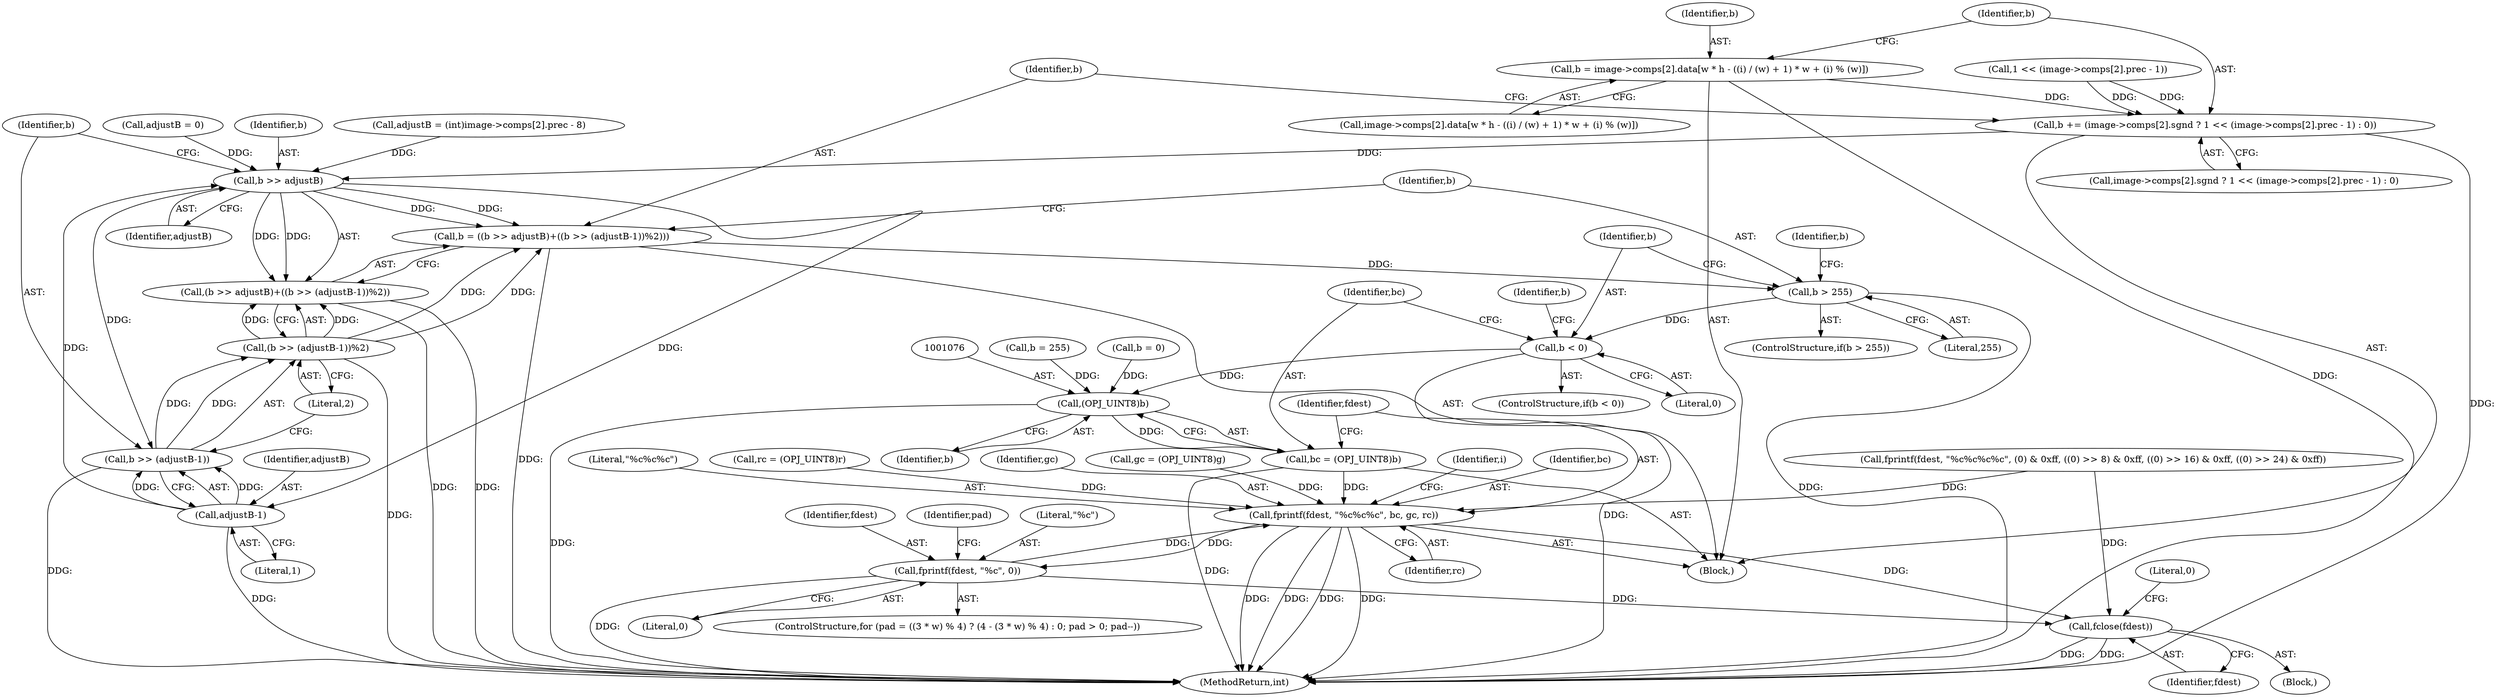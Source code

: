 digraph "0_openjpeg_15f081c89650dccee4aa4ae66f614c3fdb268767_3@array" {
"1000997" [label="(Call,b = image->comps[2].data[w * h - ((i) / (w) + 1) * w + (i) % (w)])"];
"1001023" [label="(Call,b += (image->comps[2].sgnd ? 1 << (image->comps[2].prec - 1) : 0))"];
"1001048" [label="(Call,b >> adjustB)"];
"1001045" [label="(Call,b = ((b >> adjustB)+((b >> (adjustB-1))%2)))"];
"1001059" [label="(Call,b > 255)"];
"1001067" [label="(Call,b < 0)"];
"1001075" [label="(Call,(OPJ_UINT8)b)"];
"1001073" [label="(Call,bc = (OPJ_UINT8)b)"];
"1001078" [label="(Call,fprintf(fdest, \"%c%c%c\", bc, gc, rc))"];
"1001115" [label="(Call,fprintf(fdest, \"%c\", 0))"];
"1001119" [label="(Call,fclose(fdest))"];
"1001047" [label="(Call,(b >> adjustB)+((b >> (adjustB-1))%2))"];
"1001052" [label="(Call,b >> (adjustB-1))"];
"1001051" [label="(Call,(b >> (adjustB-1))%2)"];
"1001054" [label="(Call,adjustB-1)"];
"1001045" [label="(Call,b = ((b >> adjustB)+((b >> (adjustB-1))%2)))"];
"1001119" [label="(Call,fclose(fdest))"];
"1000999" [label="(Call,image->comps[2].data[w * h - ((i) / (w) + 1) * w + (i) % (w)])"];
"1001118" [label="(Literal,0)"];
"1001055" [label="(Identifier,adjustB)"];
"1001047" [label="(Call,(b >> adjustB)+((b >> (adjustB-1))%2))"];
"1001049" [label="(Identifier,b)"];
"1001742" [label="(Literal,0)"];
"1001023" [label="(Call,b += (image->comps[2].sgnd ? 1 << (image->comps[2].prec - 1) : 0))"];
"1001077" [label="(Identifier,b)"];
"1001063" [label="(Identifier,b)"];
"1001082" [label="(Identifier,gc)"];
"1001116" [label="(Identifier,fdest)"];
"1001056" [label="(Literal,1)"];
"1001058" [label="(ControlStructure,if(b > 255))"];
"1001093" [label="(ControlStructure,for (pad = ((3 * w) % 4) ? (4 - (3 * w) % 4) : 0; pad > 0; pad--))"];
"1001057" [label="(Literal,2)"];
"1001046" [label="(Identifier,b)"];
"1001051" [label="(Call,(b >> (adjustB-1))%2)"];
"1001743" [label="(MethodReturn,int)"];
"1000791" [label="(Call,adjustB = (int)image->comps[2].prec - 8)"];
"1001050" [label="(Identifier,adjustB)"];
"1001059" [label="(Call,b > 255)"];
"1001062" [label="(Call,b = 255)"];
"1001048" [label="(Call,b >> adjustB)"];
"1001024" [label="(Identifier,b)"];
"1001025" [label="(Call,image->comps[2].sgnd ? 1 << (image->comps[2].prec - 1) : 0)"];
"1001083" [label="(Identifier,rc)"];
"1001088" [label="(Identifier,i)"];
"1001114" [label="(Identifier,pad)"];
"1001075" [label="(Call,(OPJ_UINT8)b)"];
"1000814" [label="(Call,adjustB = 0)"];
"1001053" [label="(Identifier,b)"];
"1001081" [label="(Identifier,bc)"];
"1001060" [label="(Identifier,b)"];
"1001071" [label="(Identifier,b)"];
"1001061" [label="(Literal,255)"];
"1001079" [label="(Identifier,fdest)"];
"1000828" [label="(Block,)"];
"1001068" [label="(Identifier,b)"];
"1001069" [label="(Literal,0)"];
"1000998" [label="(Identifier,b)"];
"1001078" [label="(Call,fprintf(fdest, \"%c%c%c\", bc, gc, rc))"];
"1001117" [label="(Literal,\"%c\")"];
"1000253" [label="(Block,)"];
"1001033" [label="(Call,1 << (image->comps[2].prec - 1))"];
"1001070" [label="(Call,b = 0)"];
"1001080" [label="(Literal,\"%c%c%c\")"];
"1001067" [label="(Call,b < 0)"];
"1001052" [label="(Call,b >> (adjustB-1))"];
"1000997" [label="(Call,b = image->comps[2].data[w * h - ((i) / (w) + 1) * w + (i) % (w)])"];
"1000685" [label="(Call,fprintf(fdest, \"%c%c%c%c\", (0) & 0xff, ((0) >> 8) & 0xff, ((0) >> 16) & 0xff, ((0) >> 24) & 0xff))"];
"1001073" [label="(Call,bc = (OPJ_UINT8)b)"];
"1001120" [label="(Identifier,fdest)"];
"1000911" [label="(Call,rc = (OPJ_UINT8)r)"];
"1001066" [label="(ControlStructure,if(b < 0))"];
"1001074" [label="(Identifier,bc)"];
"1001115" [label="(Call,fprintf(fdest, \"%c\", 0))"];
"1001054" [label="(Call,adjustB-1)"];
"1000992" [label="(Call,gc = (OPJ_UINT8)g)"];
"1000997" -> "1000828"  [label="AST: "];
"1000997" -> "1000999"  [label="CFG: "];
"1000998" -> "1000997"  [label="AST: "];
"1000999" -> "1000997"  [label="AST: "];
"1001024" -> "1000997"  [label="CFG: "];
"1000997" -> "1001743"  [label="DDG: "];
"1000997" -> "1001023"  [label="DDG: "];
"1001023" -> "1000828"  [label="AST: "];
"1001023" -> "1001025"  [label="CFG: "];
"1001024" -> "1001023"  [label="AST: "];
"1001025" -> "1001023"  [label="AST: "];
"1001046" -> "1001023"  [label="CFG: "];
"1001023" -> "1001743"  [label="DDG: "];
"1001033" -> "1001023"  [label="DDG: "];
"1001033" -> "1001023"  [label="DDG: "];
"1001023" -> "1001048"  [label="DDG: "];
"1001048" -> "1001047"  [label="AST: "];
"1001048" -> "1001050"  [label="CFG: "];
"1001049" -> "1001048"  [label="AST: "];
"1001050" -> "1001048"  [label="AST: "];
"1001053" -> "1001048"  [label="CFG: "];
"1001048" -> "1001045"  [label="DDG: "];
"1001048" -> "1001045"  [label="DDG: "];
"1001048" -> "1001047"  [label="DDG: "];
"1001048" -> "1001047"  [label="DDG: "];
"1000791" -> "1001048"  [label="DDG: "];
"1001054" -> "1001048"  [label="DDG: "];
"1000814" -> "1001048"  [label="DDG: "];
"1001048" -> "1001052"  [label="DDG: "];
"1001048" -> "1001054"  [label="DDG: "];
"1001045" -> "1000828"  [label="AST: "];
"1001045" -> "1001047"  [label="CFG: "];
"1001046" -> "1001045"  [label="AST: "];
"1001047" -> "1001045"  [label="AST: "];
"1001060" -> "1001045"  [label="CFG: "];
"1001045" -> "1001743"  [label="DDG: "];
"1001051" -> "1001045"  [label="DDG: "];
"1001051" -> "1001045"  [label="DDG: "];
"1001045" -> "1001059"  [label="DDG: "];
"1001059" -> "1001058"  [label="AST: "];
"1001059" -> "1001061"  [label="CFG: "];
"1001060" -> "1001059"  [label="AST: "];
"1001061" -> "1001059"  [label="AST: "];
"1001063" -> "1001059"  [label="CFG: "];
"1001068" -> "1001059"  [label="CFG: "];
"1001059" -> "1001743"  [label="DDG: "];
"1001059" -> "1001067"  [label="DDG: "];
"1001067" -> "1001066"  [label="AST: "];
"1001067" -> "1001069"  [label="CFG: "];
"1001068" -> "1001067"  [label="AST: "];
"1001069" -> "1001067"  [label="AST: "];
"1001071" -> "1001067"  [label="CFG: "];
"1001074" -> "1001067"  [label="CFG: "];
"1001067" -> "1001743"  [label="DDG: "];
"1001067" -> "1001075"  [label="DDG: "];
"1001075" -> "1001073"  [label="AST: "];
"1001075" -> "1001077"  [label="CFG: "];
"1001076" -> "1001075"  [label="AST: "];
"1001077" -> "1001075"  [label="AST: "];
"1001073" -> "1001075"  [label="CFG: "];
"1001075" -> "1001743"  [label="DDG: "];
"1001075" -> "1001073"  [label="DDG: "];
"1001062" -> "1001075"  [label="DDG: "];
"1001070" -> "1001075"  [label="DDG: "];
"1001073" -> "1000828"  [label="AST: "];
"1001074" -> "1001073"  [label="AST: "];
"1001079" -> "1001073"  [label="CFG: "];
"1001073" -> "1001743"  [label="DDG: "];
"1001073" -> "1001078"  [label="DDG: "];
"1001078" -> "1000828"  [label="AST: "];
"1001078" -> "1001083"  [label="CFG: "];
"1001079" -> "1001078"  [label="AST: "];
"1001080" -> "1001078"  [label="AST: "];
"1001081" -> "1001078"  [label="AST: "];
"1001082" -> "1001078"  [label="AST: "];
"1001083" -> "1001078"  [label="AST: "];
"1001088" -> "1001078"  [label="CFG: "];
"1001078" -> "1001743"  [label="DDG: "];
"1001078" -> "1001743"  [label="DDG: "];
"1001078" -> "1001743"  [label="DDG: "];
"1001078" -> "1001743"  [label="DDG: "];
"1001115" -> "1001078"  [label="DDG: "];
"1000685" -> "1001078"  [label="DDG: "];
"1000992" -> "1001078"  [label="DDG: "];
"1000911" -> "1001078"  [label="DDG: "];
"1001078" -> "1001115"  [label="DDG: "];
"1001078" -> "1001119"  [label="DDG: "];
"1001115" -> "1001093"  [label="AST: "];
"1001115" -> "1001118"  [label="CFG: "];
"1001116" -> "1001115"  [label="AST: "];
"1001117" -> "1001115"  [label="AST: "];
"1001118" -> "1001115"  [label="AST: "];
"1001114" -> "1001115"  [label="CFG: "];
"1001115" -> "1001743"  [label="DDG: "];
"1001115" -> "1001119"  [label="DDG: "];
"1001119" -> "1000253"  [label="AST: "];
"1001119" -> "1001120"  [label="CFG: "];
"1001120" -> "1001119"  [label="AST: "];
"1001742" -> "1001119"  [label="CFG: "];
"1001119" -> "1001743"  [label="DDG: "];
"1001119" -> "1001743"  [label="DDG: "];
"1000685" -> "1001119"  [label="DDG: "];
"1001047" -> "1001051"  [label="CFG: "];
"1001051" -> "1001047"  [label="AST: "];
"1001047" -> "1001743"  [label="DDG: "];
"1001047" -> "1001743"  [label="DDG: "];
"1001051" -> "1001047"  [label="DDG: "];
"1001051" -> "1001047"  [label="DDG: "];
"1001052" -> "1001051"  [label="AST: "];
"1001052" -> "1001054"  [label="CFG: "];
"1001053" -> "1001052"  [label="AST: "];
"1001054" -> "1001052"  [label="AST: "];
"1001057" -> "1001052"  [label="CFG: "];
"1001052" -> "1001743"  [label="DDG: "];
"1001052" -> "1001051"  [label="DDG: "];
"1001052" -> "1001051"  [label="DDG: "];
"1001054" -> "1001052"  [label="DDG: "];
"1001054" -> "1001052"  [label="DDG: "];
"1001051" -> "1001057"  [label="CFG: "];
"1001057" -> "1001051"  [label="AST: "];
"1001051" -> "1001743"  [label="DDG: "];
"1001054" -> "1001056"  [label="CFG: "];
"1001055" -> "1001054"  [label="AST: "];
"1001056" -> "1001054"  [label="AST: "];
"1001054" -> "1001743"  [label="DDG: "];
}
